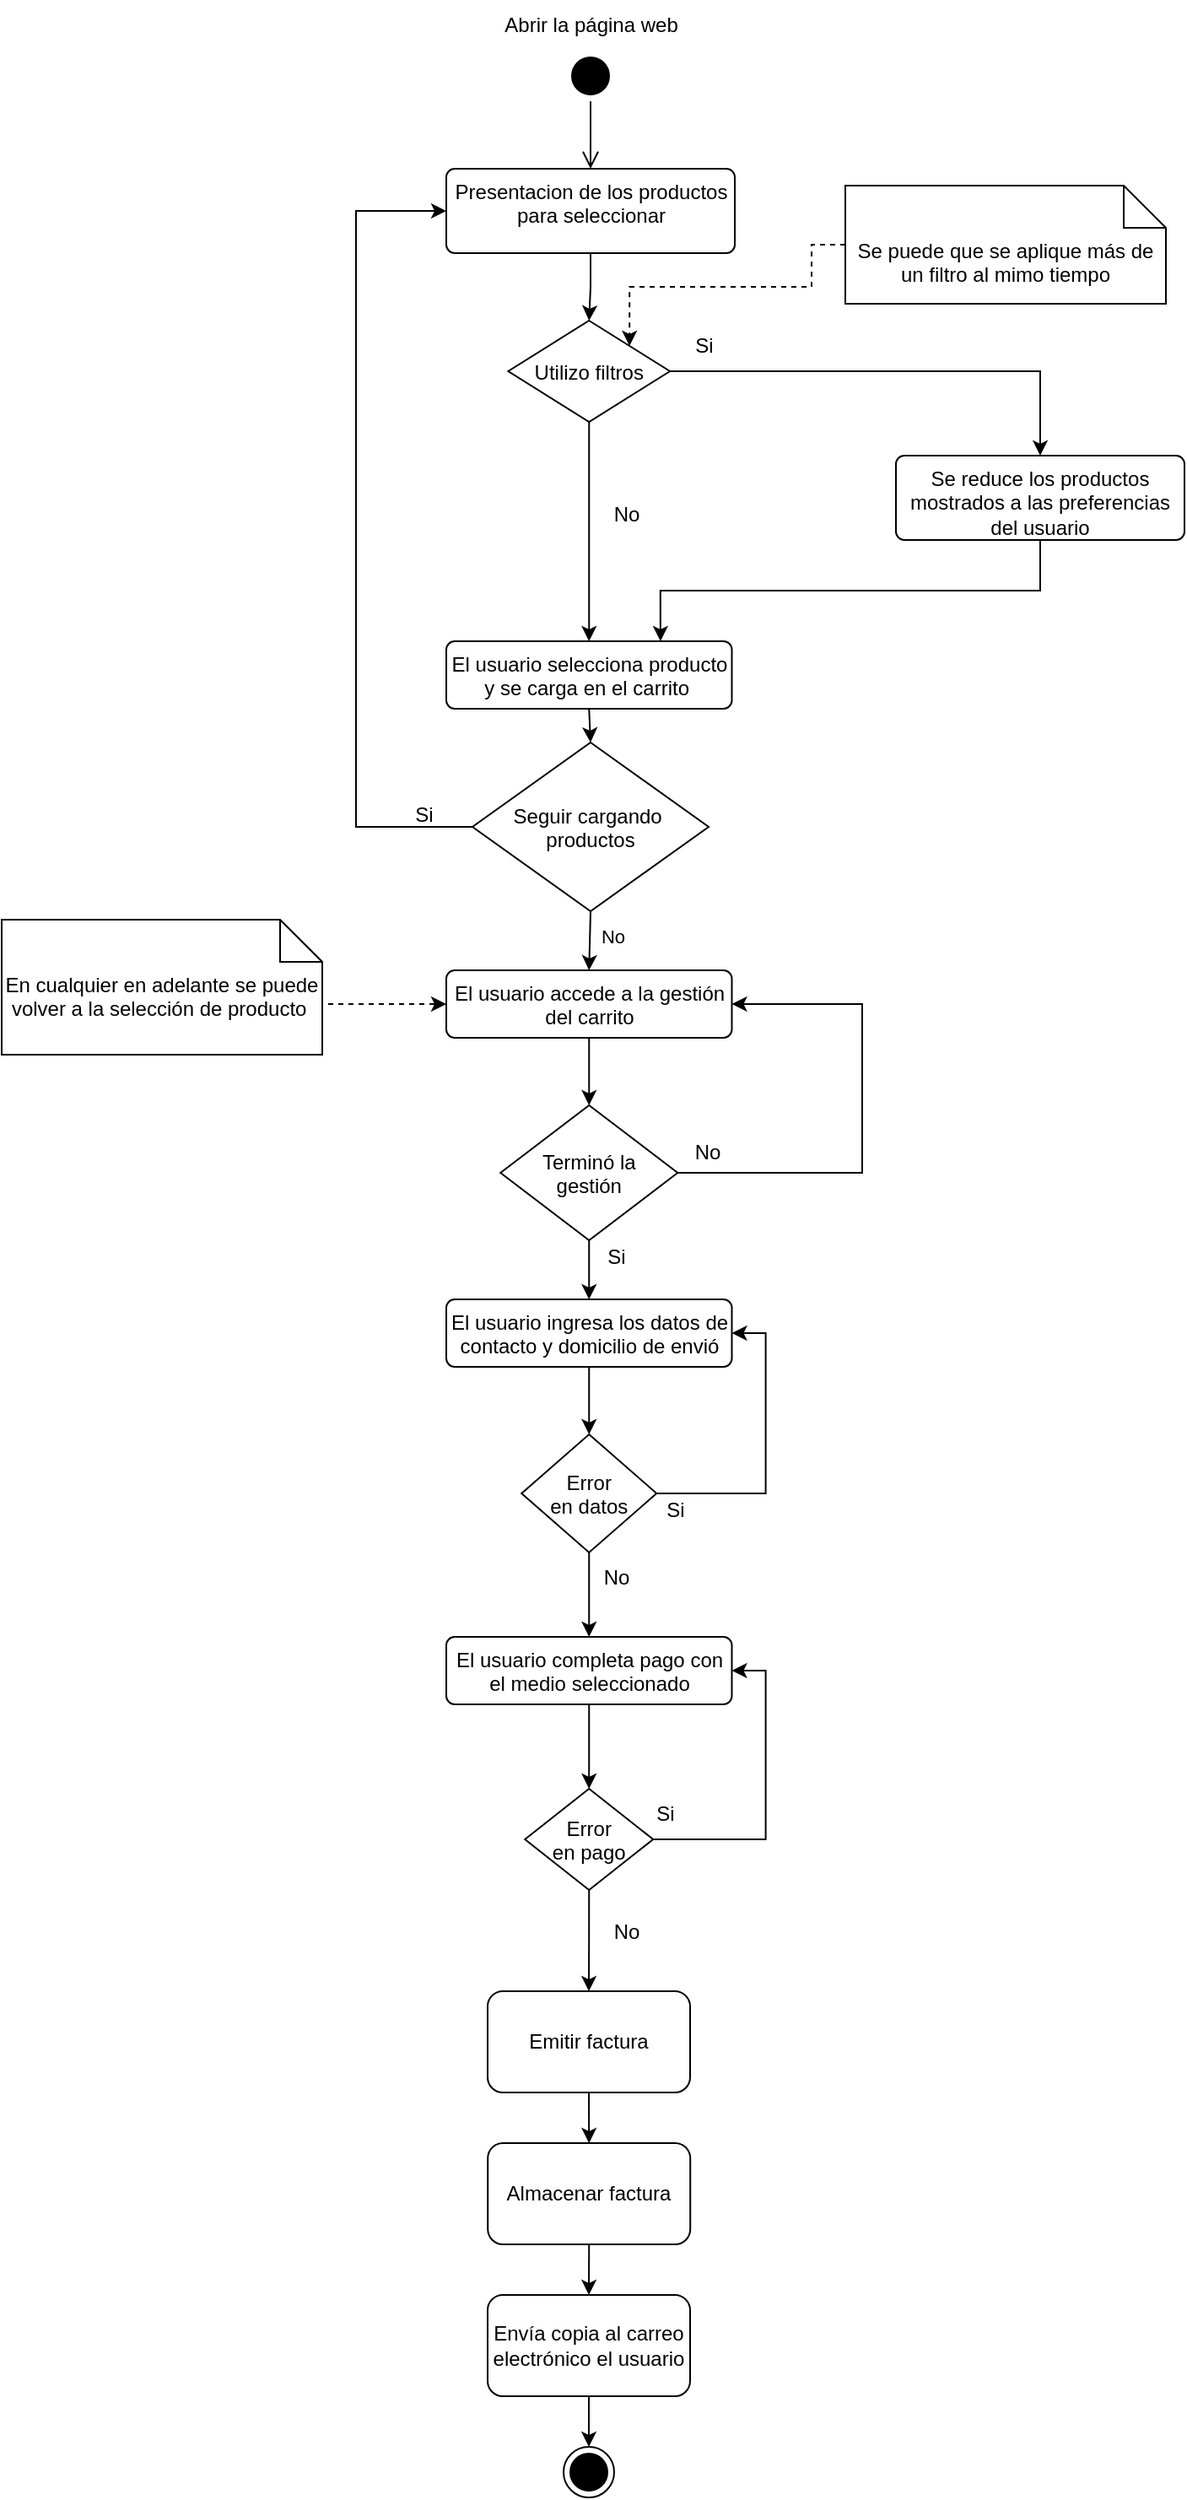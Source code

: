 <mxfile version="27.1.6">
  <diagram name="Página-1" id="HSK3ik47usQNi2rTsoTP">
    <mxGraphModel grid="1" page="1" gridSize="10" guides="1" tooltips="1" connect="1" arrows="1" fold="1" pageScale="1" pageWidth="827" pageHeight="1169" math="0" shadow="0">
      <root>
        <mxCell id="0" />
        <mxCell id="1" parent="0" />
        <mxCell id="JNzcn9tIalEv70mOixxw-5" value="" style="ellipse;html=1;shape=endState;fillColor=#000000;strokeColor=#000000;" vertex="1" parent="1">
          <mxGeometry x="383" y="1450" width="30" height="30" as="geometry" />
        </mxCell>
        <mxCell id="JNzcn9tIalEv70mOixxw-6" value="" style="ellipse;html=1;shape=startState;fillColor=#000000;strokeColor=#000000;" vertex="1" parent="1">
          <mxGeometry x="384" y="30" width="30" height="30" as="geometry" />
        </mxCell>
        <mxCell id="JNzcn9tIalEv70mOixxw-7" value="" style="edgeStyle=orthogonalEdgeStyle;html=1;verticalAlign=bottom;endArrow=open;endSize=8;strokeColor=light-dark(#000000,#EDEDED);rounded=0;" edge="1" parent="1" source="JNzcn9tIalEv70mOixxw-6" target="JNzcn9tIalEv70mOixxw-8">
          <mxGeometry relative="1" as="geometry">
            <mxPoint x="399" y="130" as="targetPoint" />
          </mxGeometry>
        </mxCell>
        <mxCell id="JNzcn9tIalEv70mOixxw-21" style="edgeStyle=orthogonalEdgeStyle;rounded=0;orthogonalLoop=1;jettySize=auto;html=1;exitX=0.5;exitY=1;exitDx=0;exitDy=0;entryX=0.5;entryY=0;entryDx=0;entryDy=0;" edge="1" parent="1" source="JNzcn9tIalEv70mOixxw-8" target="JNzcn9tIalEv70mOixxw-24">
          <mxGeometry relative="1" as="geometry">
            <mxPoint x="400" y="200" as="targetPoint" />
          </mxGeometry>
        </mxCell>
        <mxCell id="JNzcn9tIalEv70mOixxw-8" value="Presentacion de los productos para seleccionar" style="html=1;align=center;verticalAlign=top;rounded=1;absoluteArcSize=1;arcSize=10;dashed=0;whiteSpace=wrap;" vertex="1" parent="1">
          <mxGeometry x="313.5" y="100" width="171" height="50" as="geometry" />
        </mxCell>
        <mxCell id="JNzcn9tIalEv70mOixxw-29" style="edgeStyle=orthogonalEdgeStyle;rounded=0;orthogonalLoop=1;jettySize=auto;html=1;exitX=0.5;exitY=1;exitDx=0;exitDy=0;entryX=0.5;entryY=0;entryDx=0;entryDy=0;" edge="1" parent="1" source="JNzcn9tIalEv70mOixxw-24" target="JNzcn9tIalEv70mOixxw-28">
          <mxGeometry relative="1" as="geometry" />
        </mxCell>
        <mxCell id="-_buIajs6VZoegRODqF9-25" style="edgeStyle=orthogonalEdgeStyle;rounded=0;orthogonalLoop=1;jettySize=auto;html=1;exitX=1;exitY=0.5;exitDx=0;exitDy=0;entryX=0.5;entryY=0;entryDx=0;entryDy=0;" edge="1" parent="1" source="JNzcn9tIalEv70mOixxw-24" target="JNzcn9tIalEv70mOixxw-25">
          <mxGeometry relative="1" as="geometry" />
        </mxCell>
        <mxCell id="JNzcn9tIalEv70mOixxw-24" value="Utilizo filtros" style="rhombus;" vertex="1" parent="1">
          <mxGeometry x="350.22" y="190" width="95.82" height="60" as="geometry" />
        </mxCell>
        <mxCell id="JNzcn9tIalEv70mOixxw-31" style="edgeStyle=orthogonalEdgeStyle;rounded=0;orthogonalLoop=1;jettySize=auto;html=1;entryX=0.75;entryY=0;entryDx=0;entryDy=0;exitX=0.5;exitY=1;exitDx=0;exitDy=0;" edge="1" parent="1" source="JNzcn9tIalEv70mOixxw-25" target="JNzcn9tIalEv70mOixxw-28">
          <mxGeometry relative="1" as="geometry">
            <mxPoint x="630" y="341" as="sourcePoint" />
          </mxGeometry>
        </mxCell>
        <mxCell id="JNzcn9tIalEv70mOixxw-25" value="Se reduce los productos mostrados a las preferencias del usuario" style="html=1;align=center;verticalAlign=top;rounded=1;absoluteArcSize=1;arcSize=10;dashed=0;whiteSpace=wrap;" vertex="1" parent="1">
          <mxGeometry x="580" y="270" width="171" height="50" as="geometry" />
        </mxCell>
        <mxCell id="JNzcn9tIalEv70mOixxw-27" value="Si" style="text;html=1;align=center;verticalAlign=middle;resizable=0;points=[];autosize=1;strokeColor=none;fillColor=none;" vertex="1" parent="1">
          <mxGeometry x="450.63" y="190" width="30" height="30" as="geometry" />
        </mxCell>
        <mxCell id="-_buIajs6VZoegRODqF9-19" style="edgeStyle=orthogonalEdgeStyle;rounded=0;orthogonalLoop=1;jettySize=auto;html=1;exitX=0.5;exitY=1;exitDx=0;exitDy=0;entryX=0.5;entryY=0;entryDx=0;entryDy=0;" edge="1" parent="1" source="JNzcn9tIalEv70mOixxw-28" target="-_buIajs6VZoegRODqF9-18">
          <mxGeometry relative="1" as="geometry" />
        </mxCell>
        <mxCell id="JNzcn9tIalEv70mOixxw-30" value="No" style="text;html=1;align=center;verticalAlign=middle;resizable=0;points=[];autosize=1;strokeColor=none;fillColor=none;" vertex="1" parent="1">
          <mxGeometry x="400" y="290" width="40" height="30" as="geometry" />
        </mxCell>
        <mxCell id="JNzcn9tIalEv70mOixxw-28" value="El usuario selecciona producto y se carga en el carrito&amp;nbsp;" style="html=1;align=center;verticalAlign=top;rounded=1;absoluteArcSize=1;arcSize=10;dashed=0;whiteSpace=wrap;" vertex="1" parent="1">
          <mxGeometry x="313.5" y="380" width="169.25" height="40" as="geometry" />
        </mxCell>
        <mxCell id="-_buIajs6VZoegRODqF9-20" style="edgeStyle=orthogonalEdgeStyle;rounded=0;orthogonalLoop=1;jettySize=auto;html=1;exitX=0;exitY=0.5;exitDx=0;exitDy=0;entryX=0;entryY=0.5;entryDx=0;entryDy=0;" edge="1" parent="1" source="-_buIajs6VZoegRODqF9-18" target="JNzcn9tIalEv70mOixxw-8">
          <mxGeometry relative="1" as="geometry">
            <mxPoint x="310" y="180" as="targetPoint" />
            <Array as="points">
              <mxPoint x="260" y="490" />
              <mxPoint x="260" y="125" />
            </Array>
          </mxGeometry>
        </mxCell>
        <mxCell id="-_buIajs6VZoegRODqF9-22" style="edgeStyle=orthogonalEdgeStyle;rounded=0;orthogonalLoop=1;jettySize=auto;html=1;exitX=0.5;exitY=1;exitDx=0;exitDy=0;labelPosition=right;verticalLabelPosition=middle;align=left;verticalAlign=middle;entryX=0.5;entryY=0;entryDx=0;entryDy=0;" edge="1" parent="1" source="-_buIajs6VZoegRODqF9-18" target="JNzcn9tIalEv70mOixxw-34">
          <mxGeometry relative="1" as="geometry">
            <mxPoint x="399" y="590" as="targetPoint" />
          </mxGeometry>
        </mxCell>
        <mxCell id="-_buIajs6VZoegRODqF9-23" value="No" style="edgeLabel;html=1;align=center;verticalAlign=middle;resizable=0;points=[];" connectable="0" vertex="1" parent="-_buIajs6VZoegRODqF9-22">
          <mxGeometry x="-0.136" y="-4" relative="1" as="geometry">
            <mxPoint x="18" as="offset" />
          </mxGeometry>
        </mxCell>
        <mxCell id="-_buIajs6VZoegRODqF9-18" value="Seguir cargando &#xa;productos" style="rhombus;" vertex="1" parent="1">
          <mxGeometry x="329" y="440" width="140" height="100" as="geometry" />
        </mxCell>
        <mxCell id="-_buIajs6VZoegRODqF9-21" value="Si" style="text;html=1;align=center;verticalAlign=middle;resizable=0;points=[];autosize=1;strokeColor=none;fillColor=none;" vertex="1" parent="1">
          <mxGeometry x="285" y="468" width="30" height="30" as="geometry" />
        </mxCell>
        <mxCell id="JNzcn9tIalEv70mOixxw-37" style="edgeStyle=orthogonalEdgeStyle;rounded=0;orthogonalLoop=1;jettySize=auto;html=1;exitX=0.5;exitY=1;exitDx=0;exitDy=0;entryX=0.5;entryY=0;entryDx=0;entryDy=0;" edge="1" parent="1" source="JNzcn9tIalEv70mOixxw-34" target="JNzcn9tIalEv70mOixxw-40">
          <mxGeometry relative="1" as="geometry">
            <mxPoint x="398.12" y="650" as="targetPoint" />
          </mxGeometry>
        </mxCell>
        <mxCell id="JNzcn9tIalEv70mOixxw-34" value="El usuario accede a la gestión del carrito&lt;div&gt;&lt;br&gt;&lt;/div&gt;" style="html=1;align=center;verticalAlign=top;rounded=1;absoluteArcSize=1;arcSize=10;dashed=0;whiteSpace=wrap;" vertex="1" parent="1">
          <mxGeometry x="313.5" y="575" width="169.25" height="40" as="geometry" />
        </mxCell>
        <mxCell id="Yln6u2fBM4GjJW_VZa77-3" style="edgeStyle=orthogonalEdgeStyle;rounded=0;orthogonalLoop=1;jettySize=auto;html=1;exitX=0.5;exitY=1;exitDx=0;exitDy=0;entryX=0.5;entryY=0;entryDx=0;entryDy=0;" edge="1" parent="1" source="JNzcn9tIalEv70mOixxw-39" target="Yln6u2fBM4GjJW_VZa77-7">
          <mxGeometry relative="1" as="geometry">
            <mxPoint x="398" y="860" as="targetPoint" />
          </mxGeometry>
        </mxCell>
        <mxCell id="JNzcn9tIalEv70mOixxw-39" value="El usuario ingresa los datos de contacto y domicilio de envió&lt;div&gt;&lt;br&gt;&lt;/div&gt;" style="html=1;align=center;verticalAlign=top;rounded=1;absoluteArcSize=1;arcSize=10;dashed=0;whiteSpace=wrap;" vertex="1" parent="1">
          <mxGeometry x="313.5" y="770" width="169.25" height="40" as="geometry" />
        </mxCell>
        <mxCell id="JNzcn9tIalEv70mOixxw-41" style="edgeStyle=orthogonalEdgeStyle;rounded=0;orthogonalLoop=1;jettySize=auto;html=1;exitX=1;exitY=0.5;exitDx=0;exitDy=0;entryX=1;entryY=0.5;entryDx=0;entryDy=0;" edge="1" parent="1" source="JNzcn9tIalEv70mOixxw-40" target="JNzcn9tIalEv70mOixxw-34">
          <mxGeometry relative="1" as="geometry">
            <mxPoint x="600" y="590" as="targetPoint" />
            <Array as="points">
              <mxPoint x="560" y="695" />
              <mxPoint x="560" y="595" />
            </Array>
          </mxGeometry>
        </mxCell>
        <mxCell id="Yln6u2fBM4GjJW_VZa77-1" style="edgeStyle=orthogonalEdgeStyle;rounded=0;orthogonalLoop=1;jettySize=auto;html=1;exitX=0.5;exitY=1;exitDx=0;exitDy=0;entryX=0.5;entryY=0;entryDx=0;entryDy=0;" edge="1" parent="1" source="JNzcn9tIalEv70mOixxw-40" target="JNzcn9tIalEv70mOixxw-39">
          <mxGeometry relative="1" as="geometry" />
        </mxCell>
        <mxCell id="JNzcn9tIalEv70mOixxw-40" value="Terminó la &#xa;gestión" style="rhombus;" vertex="1" parent="1">
          <mxGeometry x="345.63" y="655" width="105" height="80" as="geometry" />
        </mxCell>
        <mxCell id="JNzcn9tIalEv70mOixxw-42" value="No" style="text;html=1;align=center;verticalAlign=middle;resizable=0;points=[];autosize=1;strokeColor=none;fillColor=none;" vertex="1" parent="1">
          <mxGeometry x="447.7" y="668" width="40" height="30" as="geometry" />
        </mxCell>
        <mxCell id="-_buIajs6VZoegRODqF9-26" value="Abrir la página web" style="text;html=1;align=center;verticalAlign=middle;resizable=0;points=[];autosize=1;strokeColor=none;fillColor=none;" vertex="1" parent="1">
          <mxGeometry x="334.01" width="130" height="30" as="geometry" />
        </mxCell>
        <mxCell id="Yln6u2fBM4GjJW_VZa77-2" value="Si" style="text;html=1;align=center;verticalAlign=middle;resizable=0;points=[];autosize=1;strokeColor=none;fillColor=none;" vertex="1" parent="1">
          <mxGeometry x="399" y="730" width="30" height="30" as="geometry" />
        </mxCell>
        <mxCell id="Yln6u2fBM4GjJW_VZa77-5" style="edgeStyle=orthogonalEdgeStyle;rounded=0;orthogonalLoop=1;jettySize=auto;html=1;exitX=0.5;exitY=1;exitDx=0;exitDy=0;entryX=0.5;entryY=0;entryDx=0;entryDy=0;" edge="1" parent="1" source="JNzcn9tIalEv70mOixxw-43" target="JNzcn9tIalEv70mOixxw-44">
          <mxGeometry relative="1" as="geometry" />
        </mxCell>
        <mxCell id="JNzcn9tIalEv70mOixxw-43" value="&lt;div&gt;El usuario completa pago con el medio seleccionado&lt;/div&gt;" style="html=1;align=center;verticalAlign=top;rounded=1;absoluteArcSize=1;arcSize=10;dashed=0;whiteSpace=wrap;" vertex="1" parent="1">
          <mxGeometry x="313.5" y="970" width="169.25" height="40" as="geometry" />
        </mxCell>
        <mxCell id="JNzcn9tIalEv70mOixxw-46" style="edgeStyle=orthogonalEdgeStyle;rounded=0;orthogonalLoop=1;jettySize=auto;html=1;exitX=1;exitY=0.5;exitDx=0;exitDy=0;entryX=1;entryY=0.5;entryDx=0;entryDy=0;" edge="1" parent="1" source="JNzcn9tIalEv70mOixxw-44" target="JNzcn9tIalEv70mOixxw-43">
          <mxGeometry relative="1" as="geometry" />
        </mxCell>
        <mxCell id="JNzcn9tIalEv70mOixxw-49" style="edgeStyle=orthogonalEdgeStyle;rounded=0;orthogonalLoop=1;jettySize=auto;html=1;entryX=0.5;entryY=0;entryDx=0;entryDy=0;exitX=0.5;exitY=1;exitDx=0;exitDy=0;" edge="1" parent="1" source="JNzcn9tIalEv70mOixxw-44" target="X5Z4fmXss3xnEEH2pksf-3">
          <mxGeometry relative="1" as="geometry">
            <mxPoint x="398" y="1180" as="sourcePoint" />
            <mxPoint x="398.135" y="1189" as="targetPoint" />
          </mxGeometry>
        </mxCell>
        <mxCell id="JNzcn9tIalEv70mOixxw-44" value="Error &#xa;en pago" style="rhombus;" vertex="1" parent="1">
          <mxGeometry x="360.12" y="1060" width="75.99" height="60" as="geometry" />
        </mxCell>
        <mxCell id="Yln6u2fBM4GjJW_VZa77-6" value="Si" style="text;html=1;align=center;verticalAlign=middle;resizable=0;points=[];autosize=1;strokeColor=none;fillColor=none;" vertex="1" parent="1">
          <mxGeometry x="428.12" y="1060" width="30" height="30" as="geometry" />
        </mxCell>
        <mxCell id="JNzcn9tIalEv70mOixxw-48" style="edgeStyle=orthogonalEdgeStyle;rounded=0;orthogonalLoop=1;jettySize=auto;html=1;exitX=0.5;exitY=1;exitDx=0;exitDy=0;entryX=0.5;entryY=0;entryDx=0;entryDy=0;" edge="1" parent="1" source="X5Z4fmXss3xnEEH2pksf-2" target="JNzcn9tIalEv70mOixxw-5">
          <mxGeometry relative="1" as="geometry">
            <mxPoint x="399.015" y="1430" as="sourcePoint" />
          </mxGeometry>
        </mxCell>
        <mxCell id="Yln6u2fBM4GjJW_VZa77-7" value="Error &#xa;en datos" style="rhombus;" vertex="1" parent="1">
          <mxGeometry x="358.12" y="850" width="80" height="70" as="geometry" />
        </mxCell>
        <mxCell id="JNzcn9tIalEv70mOixxw-50" value="No" style="text;html=1;align=center;verticalAlign=middle;resizable=0;points=[];autosize=1;strokeColor=none;fillColor=none;" vertex="1" parent="1">
          <mxGeometry x="400" y="1130" width="40" height="30" as="geometry" />
        </mxCell>
        <mxCell id="Yln6u2fBM4GjJW_VZa77-9" style="edgeStyle=orthogonalEdgeStyle;rounded=0;orthogonalLoop=1;jettySize=auto;html=1;exitX=0.5;exitY=1;exitDx=0;exitDy=0;entryX=0.5;entryY=0;entryDx=0;entryDy=0;" edge="1" parent="1" source="Yln6u2fBM4GjJW_VZa77-7" target="JNzcn9tIalEv70mOixxw-43">
          <mxGeometry relative="1" as="geometry" />
        </mxCell>
        <mxCell id="Yln6u2fBM4GjJW_VZa77-11" value="Si" style="text;html=1;align=center;verticalAlign=middle;resizable=0;points=[];autosize=1;strokeColor=none;fillColor=none;" vertex="1" parent="1">
          <mxGeometry x="434.01" y="880" width="30" height="30" as="geometry" />
        </mxCell>
        <mxCell id="Yln6u2fBM4GjJW_VZa77-10" style="edgeStyle=orthogonalEdgeStyle;rounded=0;orthogonalLoop=1;jettySize=auto;html=1;exitX=1;exitY=0.5;exitDx=0;exitDy=0;entryX=1;entryY=0.5;entryDx=0;entryDy=0;" edge="1" parent="1" source="Yln6u2fBM4GjJW_VZa77-7" target="JNzcn9tIalEv70mOixxw-39">
          <mxGeometry relative="1" as="geometry" />
        </mxCell>
        <mxCell id="Yln6u2fBM4GjJW_VZa77-12" value="No" style="text;html=1;align=center;verticalAlign=middle;resizable=0;points=[];autosize=1;strokeColor=none;fillColor=none;" vertex="1" parent="1">
          <mxGeometry x="394" y="920" width="40" height="30" as="geometry" />
        </mxCell>
        <mxCell id="X5Z4fmXss3xnEEH2pksf-5" style="edgeStyle=orthogonalEdgeStyle;rounded=0;orthogonalLoop=1;jettySize=auto;html=1;exitX=0.5;exitY=1;exitDx=0;exitDy=0;entryX=0.5;entryY=0;entryDx=0;entryDy=0;" edge="1" parent="1" source="X5Z4fmXss3xnEEH2pksf-1" target="X5Z4fmXss3xnEEH2pksf-2">
          <mxGeometry relative="1" as="geometry" />
        </mxCell>
        <mxCell id="X5Z4fmXss3xnEEH2pksf-1" value="Almacenar factura" style="rounded=1;whiteSpace=wrap;html=1;" vertex="1" parent="1">
          <mxGeometry x="338.11" y="1270" width="120" height="60" as="geometry" />
        </mxCell>
        <mxCell id="X5Z4fmXss3xnEEH2pksf-2" value="Envía copia al carreo electrónico el usuario" style="rounded=1;whiteSpace=wrap;html=1;" vertex="1" parent="1">
          <mxGeometry x="338" y="1360" width="120" height="60" as="geometry" />
        </mxCell>
        <mxCell id="X5Z4fmXss3xnEEH2pksf-4" style="edgeStyle=orthogonalEdgeStyle;rounded=0;orthogonalLoop=1;jettySize=auto;html=1;exitX=0.5;exitY=1;exitDx=0;exitDy=0;entryX=0.5;entryY=0;entryDx=0;entryDy=0;" edge="1" parent="1" source="X5Z4fmXss3xnEEH2pksf-3" target="X5Z4fmXss3xnEEH2pksf-1">
          <mxGeometry relative="1" as="geometry" />
        </mxCell>
        <mxCell id="X5Z4fmXss3xnEEH2pksf-3" value="Emitir factura" style="rounded=1;whiteSpace=wrap;html=1;" vertex="1" parent="1">
          <mxGeometry x="338" y="1180" width="120" height="60" as="geometry" />
        </mxCell>
        <mxCell id="X5Z4fmXss3xnEEH2pksf-7" style="edgeStyle=orthogonalEdgeStyle;rounded=0;orthogonalLoop=1;jettySize=auto;html=1;exitX=0;exitY=0.5;exitDx=0;exitDy=0;exitPerimeter=0;entryX=1;entryY=0;entryDx=0;entryDy=0;dashed=1;" edge="1" parent="1" source="X5Z4fmXss3xnEEH2pksf-6" target="JNzcn9tIalEv70mOixxw-24">
          <mxGeometry relative="1" as="geometry">
            <Array as="points">
              <mxPoint x="530" y="145" />
              <mxPoint x="530" y="170" />
              <mxPoint x="422" y="170" />
            </Array>
          </mxGeometry>
        </mxCell>
        <mxCell id="X5Z4fmXss3xnEEH2pksf-6" value="Se puede que se aplique más de un filtro al mimo tiempo" style="shape=note2;boundedLbl=1;whiteSpace=wrap;html=1;size=25;verticalAlign=top;align=center;" vertex="1" parent="1">
          <mxGeometry x="550" y="110" width="190" height="70" as="geometry" />
        </mxCell>
        <mxCell id="X5Z4fmXss3xnEEH2pksf-9" style="edgeStyle=orthogonalEdgeStyle;rounded=0;orthogonalLoop=1;jettySize=auto;html=1;exitX=0;exitY=0;exitDx=190;exitDy=52.5;exitPerimeter=0;entryX=0;entryY=0.5;entryDx=0;entryDy=0;dashed=1;" edge="1" parent="1" source="X5Z4fmXss3xnEEH2pksf-8" target="JNzcn9tIalEv70mOixxw-34">
          <mxGeometry relative="1" as="geometry">
            <Array as="points">
              <mxPoint x="240" y="595" />
            </Array>
          </mxGeometry>
        </mxCell>
        <mxCell id="X5Z4fmXss3xnEEH2pksf-8" value="En cualquier en adelante se puede volver&amp;nbsp;a la selección de producto&amp;nbsp;" style="shape=note2;boundedLbl=1;whiteSpace=wrap;html=1;size=25;verticalAlign=top;align=center;" vertex="1" parent="1">
          <mxGeometry x="50" y="545" width="190" height="80" as="geometry" />
        </mxCell>
      </root>
    </mxGraphModel>
  </diagram>
</mxfile>
